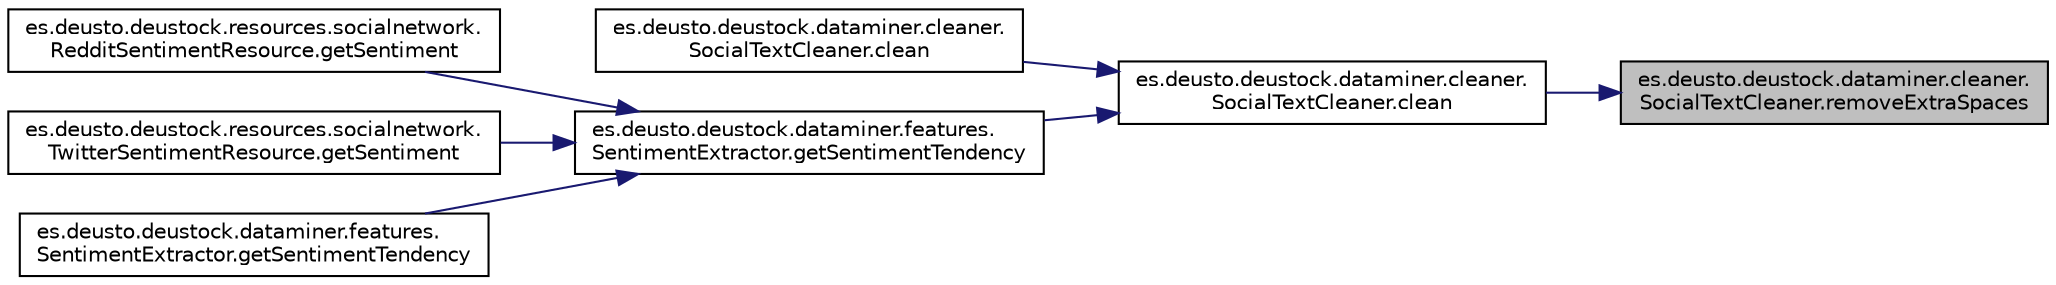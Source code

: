 digraph "es.deusto.deustock.dataminer.cleaner.SocialTextCleaner.removeExtraSpaces"
{
 // LATEX_PDF_SIZE
  edge [fontname="Helvetica",fontsize="10",labelfontname="Helvetica",labelfontsize="10"];
  node [fontname="Helvetica",fontsize="10",shape=record];
  rankdir="RL";
  Node1 [label="es.deusto.deustock.dataminer.cleaner.\lSocialTextCleaner.removeExtraSpaces",height=0.2,width=0.4,color="black", fillcolor="grey75", style="filled", fontcolor="black",tooltip=" "];
  Node1 -> Node2 [dir="back",color="midnightblue",fontsize="10",style="solid",fontname="Helvetica"];
  Node2 [label="es.deusto.deustock.dataminer.cleaner.\lSocialTextCleaner.clean",height=0.2,width=0.4,color="black", fillcolor="white", style="filled",URL="$classes_1_1deusto_1_1deustock_1_1dataminer_1_1cleaner_1_1_social_text_cleaner.html#a3e3423ac65acaedb6cc04fbccdaa4555",tooltip=" "];
  Node2 -> Node3 [dir="back",color="midnightblue",fontsize="10",style="solid",fontname="Helvetica"];
  Node3 [label="es.deusto.deustock.dataminer.cleaner.\lSocialTextCleaner.clean",height=0.2,width=0.4,color="black", fillcolor="white", style="filled",URL="$classes_1_1deusto_1_1deustock_1_1dataminer_1_1cleaner_1_1_social_text_cleaner.html#aea06b5d52171627afb48a435cabaa4f2",tooltip=" "];
  Node2 -> Node4 [dir="back",color="midnightblue",fontsize="10",style="solid",fontname="Helvetica"];
  Node4 [label="es.deusto.deustock.dataminer.features.\lSentimentExtractor.getSentimentTendency",height=0.2,width=0.4,color="black", fillcolor="white", style="filled",URL="$classes_1_1deusto_1_1deustock_1_1dataminer_1_1features_1_1_sentiment_extractor.html#a595b7b33da6e2203e773f1c42051a4b1",tooltip=" "];
  Node4 -> Node5 [dir="back",color="midnightblue",fontsize="10",style="solid",fontname="Helvetica"];
  Node5 [label="es.deusto.deustock.resources.socialnetwork.\lRedditSentimentResource.getSentiment",height=0.2,width=0.4,color="black", fillcolor="white", style="filled",URL="$classes_1_1deusto_1_1deustock_1_1resources_1_1socialnetwork_1_1_reddit_sentiment_resource.html#ab7f0b227180148be0c5d8c36e7d33f80",tooltip=" "];
  Node4 -> Node6 [dir="back",color="midnightblue",fontsize="10",style="solid",fontname="Helvetica"];
  Node6 [label="es.deusto.deustock.resources.socialnetwork.\lTwitterSentimentResource.getSentiment",height=0.2,width=0.4,color="black", fillcolor="white", style="filled",URL="$classes_1_1deusto_1_1deustock_1_1resources_1_1socialnetwork_1_1_twitter_sentiment_resource.html#ad125eb09ac1c76979cb57105788d1604",tooltip=" "];
  Node4 -> Node7 [dir="back",color="midnightblue",fontsize="10",style="solid",fontname="Helvetica"];
  Node7 [label="es.deusto.deustock.dataminer.features.\lSentimentExtractor.getSentimentTendency",height=0.2,width=0.4,color="black", fillcolor="white", style="filled",URL="$classes_1_1deusto_1_1deustock_1_1dataminer_1_1features_1_1_sentiment_extractor.html#a91147e9286290e8bed4916ab0e38ecdf",tooltip=" "];
}
